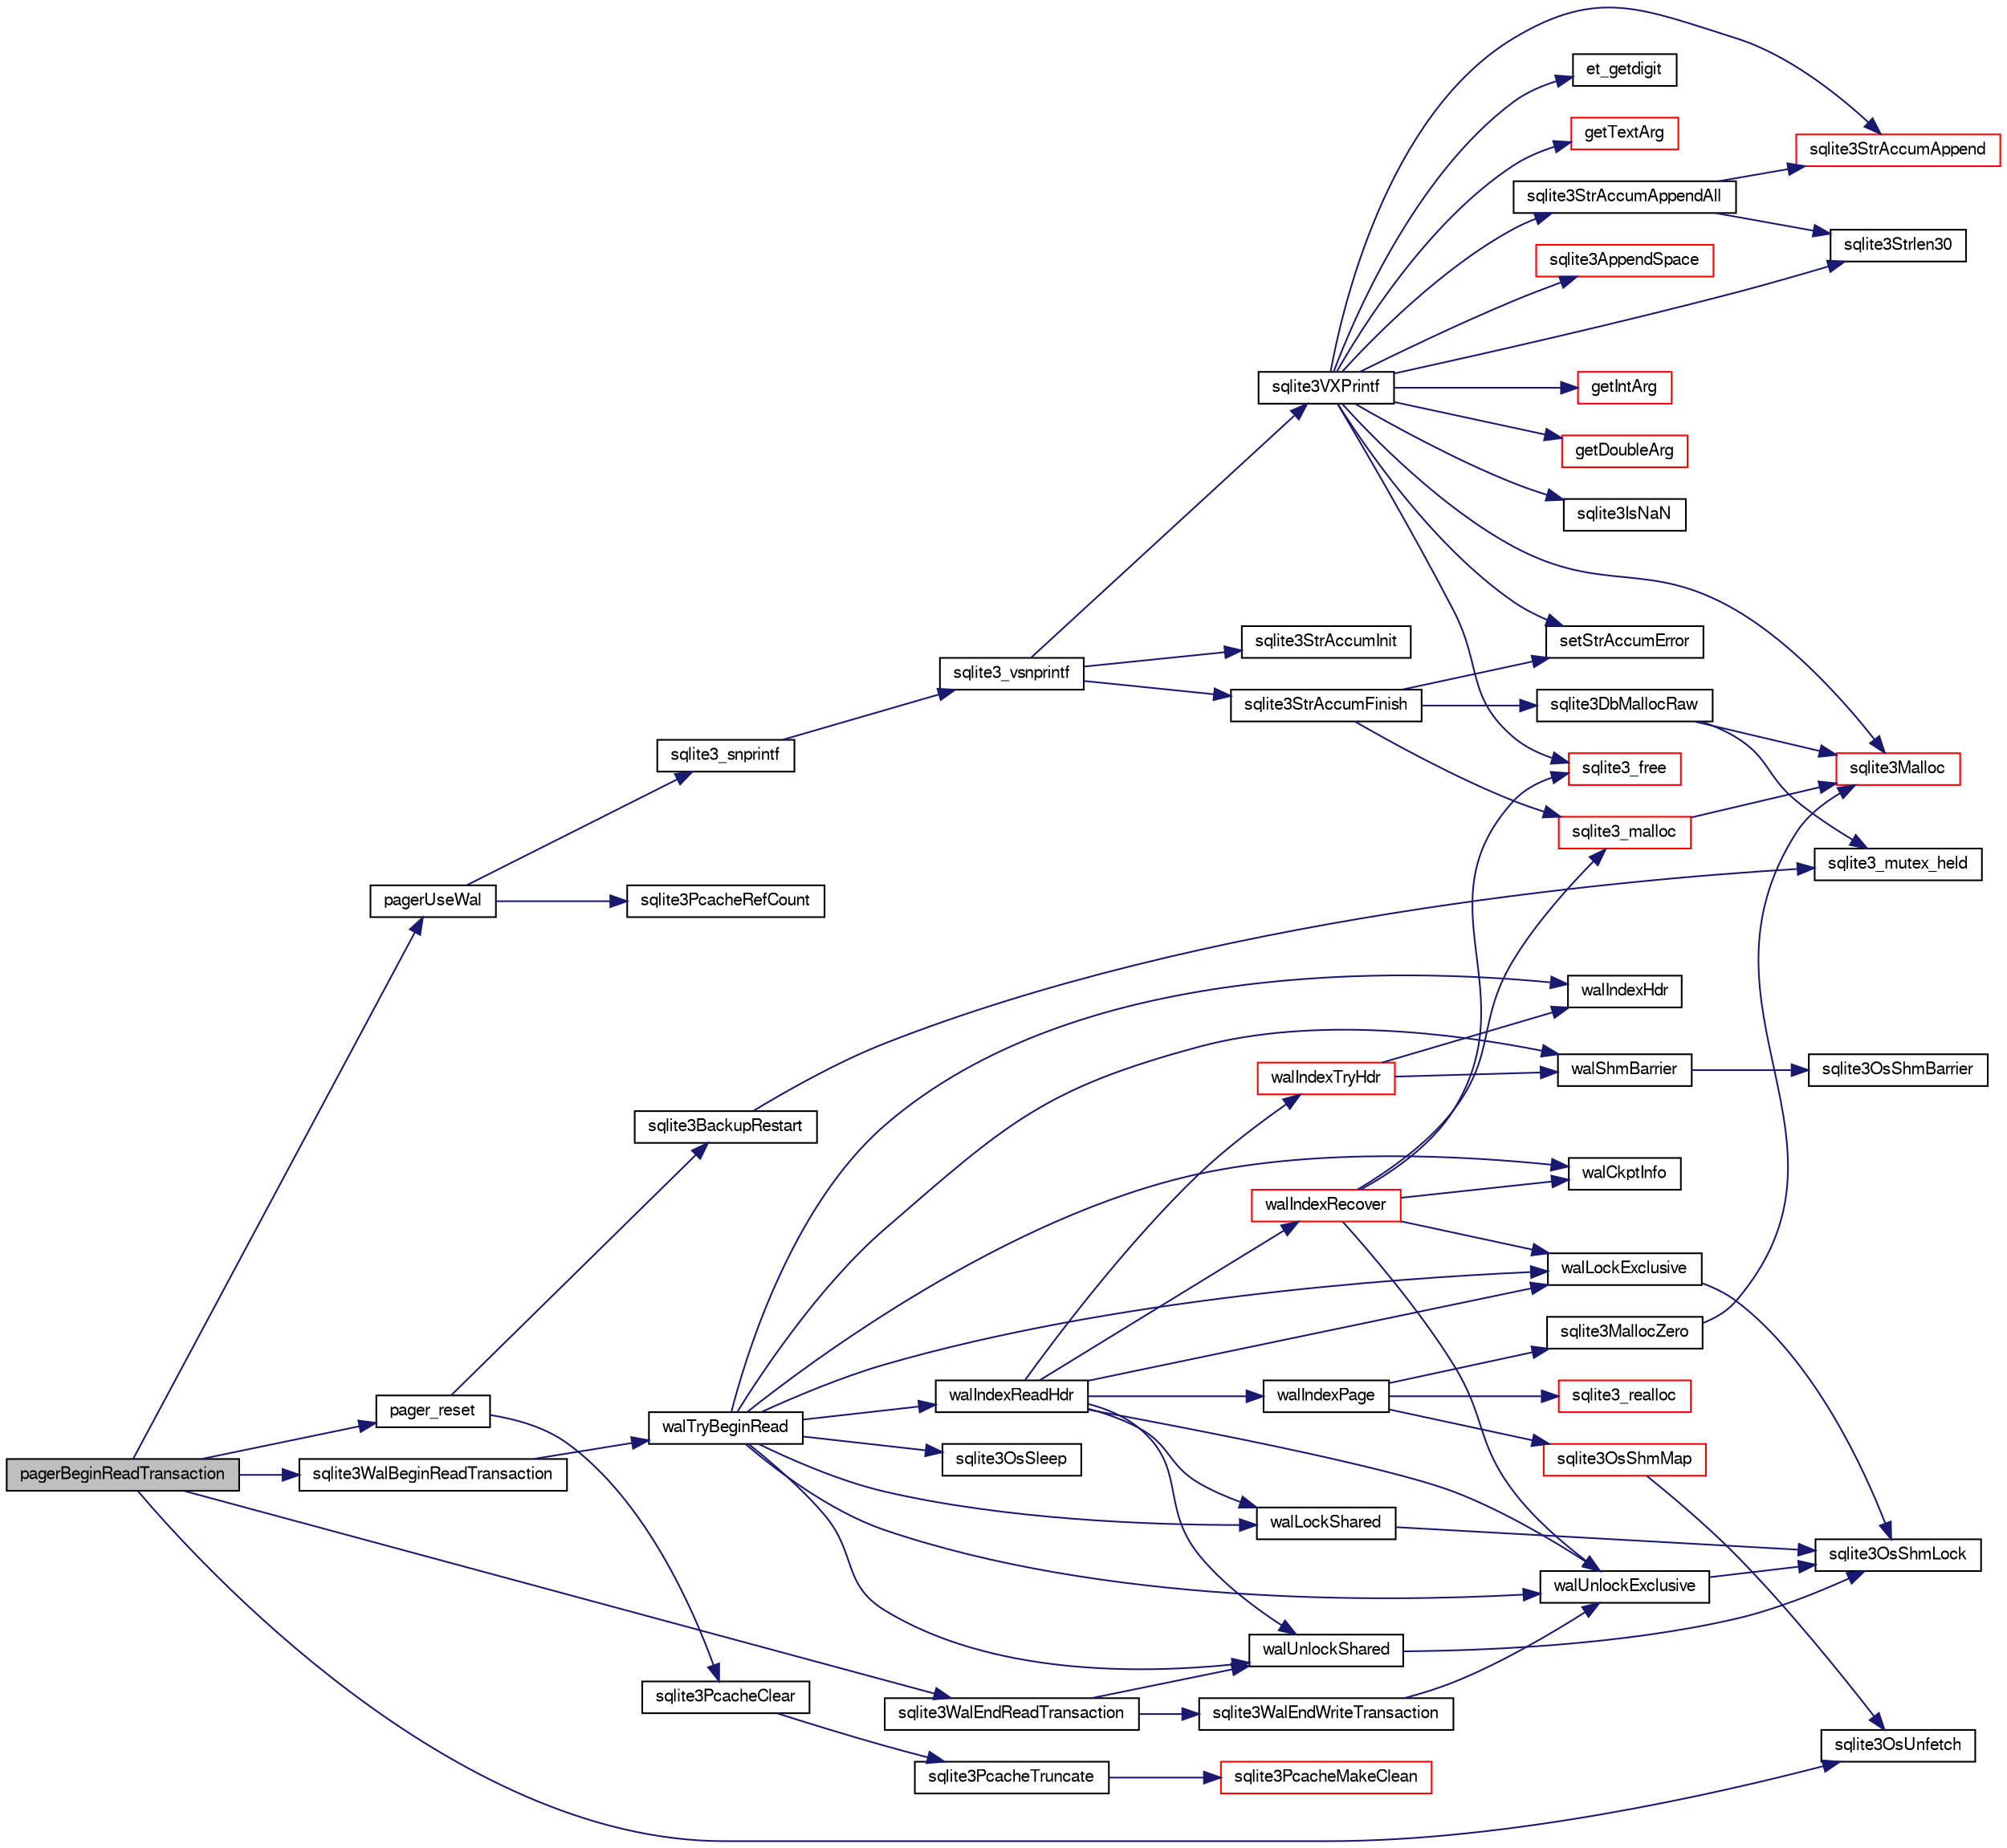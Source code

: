 digraph "pagerBeginReadTransaction"
{
  edge [fontname="FreeSans",fontsize="10",labelfontname="FreeSans",labelfontsize="10"];
  node [fontname="FreeSans",fontsize="10",shape=record];
  rankdir="LR";
  Node199060 [label="pagerBeginReadTransaction",height=0.2,width=0.4,color="black", fillcolor="grey75", style="filled", fontcolor="black"];
  Node199060 -> Node199061 [color="midnightblue",fontsize="10",style="solid",fontname="FreeSans"];
  Node199061 [label="pagerUseWal",height=0.2,width=0.4,color="black", fillcolor="white", style="filled",URL="$sqlite3_8c.html#a31def80bfe1de9284d635ba190a5eb68"];
  Node199061 -> Node199062 [color="midnightblue",fontsize="10",style="solid",fontname="FreeSans"];
  Node199062 [label="sqlite3PcacheRefCount",height=0.2,width=0.4,color="black", fillcolor="white", style="filled",URL="$sqlite3_8c.html#adee2536d23ec9628e0883ccab03b3429"];
  Node199061 -> Node199063 [color="midnightblue",fontsize="10",style="solid",fontname="FreeSans"];
  Node199063 [label="sqlite3_snprintf",height=0.2,width=0.4,color="black", fillcolor="white", style="filled",URL="$sqlite3_8c.html#aa2695a752e971577f5784122f2013c40"];
  Node199063 -> Node199064 [color="midnightblue",fontsize="10",style="solid",fontname="FreeSans"];
  Node199064 [label="sqlite3_vsnprintf",height=0.2,width=0.4,color="black", fillcolor="white", style="filled",URL="$sqlite3_8c.html#a0862c03aea71d62847e452aa655add42"];
  Node199064 -> Node199065 [color="midnightblue",fontsize="10",style="solid",fontname="FreeSans"];
  Node199065 [label="sqlite3StrAccumInit",height=0.2,width=0.4,color="black", fillcolor="white", style="filled",URL="$sqlite3_8c.html#aabf95e113b9d54d519cd15a56215f560"];
  Node199064 -> Node199066 [color="midnightblue",fontsize="10",style="solid",fontname="FreeSans"];
  Node199066 [label="sqlite3VXPrintf",height=0.2,width=0.4,color="black", fillcolor="white", style="filled",URL="$sqlite3_8c.html#a63c25806c9bd4a2b76f9a0eb232c6bde"];
  Node199066 -> Node199067 [color="midnightblue",fontsize="10",style="solid",fontname="FreeSans"];
  Node199067 [label="sqlite3StrAccumAppend",height=0.2,width=0.4,color="red", fillcolor="white", style="filled",URL="$sqlite3_8c.html#a56664fa33def33c5a5245b623441d5e0"];
  Node199066 -> Node199339 [color="midnightblue",fontsize="10",style="solid",fontname="FreeSans"];
  Node199339 [label="getIntArg",height=0.2,width=0.4,color="red", fillcolor="white", style="filled",URL="$sqlite3_8c.html#abff258963dbd9205fb299851a64c67be"];
  Node199066 -> Node199085 [color="midnightblue",fontsize="10",style="solid",fontname="FreeSans"];
  Node199085 [label="sqlite3Malloc",height=0.2,width=0.4,color="red", fillcolor="white", style="filled",URL="$sqlite3_8c.html#a361a2eaa846b1885f123abe46f5d8b2b"];
  Node199066 -> Node199070 [color="midnightblue",fontsize="10",style="solid",fontname="FreeSans"];
  Node199070 [label="setStrAccumError",height=0.2,width=0.4,color="black", fillcolor="white", style="filled",URL="$sqlite3_8c.html#a3dc479a1fc8ba1ab8edfe51f8a0b102c"];
  Node199066 -> Node199340 [color="midnightblue",fontsize="10",style="solid",fontname="FreeSans"];
  Node199340 [label="getDoubleArg",height=0.2,width=0.4,color="red", fillcolor="white", style="filled",URL="$sqlite3_8c.html#a1cf25120072c85bd261983b24c12c3d9"];
  Node199066 -> Node199232 [color="midnightblue",fontsize="10",style="solid",fontname="FreeSans"];
  Node199232 [label="sqlite3IsNaN",height=0.2,width=0.4,color="black", fillcolor="white", style="filled",URL="$sqlite3_8c.html#aed4d78203877c3486765ccbc7feebb50"];
  Node199066 -> Node199152 [color="midnightblue",fontsize="10",style="solid",fontname="FreeSans"];
  Node199152 [label="sqlite3Strlen30",height=0.2,width=0.4,color="black", fillcolor="white", style="filled",URL="$sqlite3_8c.html#a3dcd80ba41f1a308193dee74857b62a7"];
  Node199066 -> Node199341 [color="midnightblue",fontsize="10",style="solid",fontname="FreeSans"];
  Node199341 [label="et_getdigit",height=0.2,width=0.4,color="black", fillcolor="white", style="filled",URL="$sqlite3_8c.html#a40c5a308749ad07cc2397a53e081bff0"];
  Node199066 -> Node199342 [color="midnightblue",fontsize="10",style="solid",fontname="FreeSans"];
  Node199342 [label="getTextArg",height=0.2,width=0.4,color="red", fillcolor="white", style="filled",URL="$sqlite3_8c.html#afbb41850423ef20071cefaab0431e04d"];
  Node199066 -> Node199343 [color="midnightblue",fontsize="10",style="solid",fontname="FreeSans"];
  Node199343 [label="sqlite3StrAccumAppendAll",height=0.2,width=0.4,color="black", fillcolor="white", style="filled",URL="$sqlite3_8c.html#acaf8f3e4f99a3c3a4a77e9c987547289"];
  Node199343 -> Node199067 [color="midnightblue",fontsize="10",style="solid",fontname="FreeSans"];
  Node199343 -> Node199152 [color="midnightblue",fontsize="10",style="solid",fontname="FreeSans"];
  Node199066 -> Node199344 [color="midnightblue",fontsize="10",style="solid",fontname="FreeSans"];
  Node199344 [label="sqlite3AppendSpace",height=0.2,width=0.4,color="red", fillcolor="white", style="filled",URL="$sqlite3_8c.html#aefd38a5afc0020d4a93855c3ee7c63a8"];
  Node199066 -> Node199078 [color="midnightblue",fontsize="10",style="solid",fontname="FreeSans"];
  Node199078 [label="sqlite3_free",height=0.2,width=0.4,color="red", fillcolor="white", style="filled",URL="$sqlite3_8c.html#a6552349e36a8a691af5487999ab09519"];
  Node199064 -> Node199116 [color="midnightblue",fontsize="10",style="solid",fontname="FreeSans"];
  Node199116 [label="sqlite3StrAccumFinish",height=0.2,width=0.4,color="black", fillcolor="white", style="filled",URL="$sqlite3_8c.html#adb7f26b10ac1b847db6f000ef4c2e2ba"];
  Node199116 -> Node199084 [color="midnightblue",fontsize="10",style="solid",fontname="FreeSans"];
  Node199084 [label="sqlite3DbMallocRaw",height=0.2,width=0.4,color="black", fillcolor="white", style="filled",URL="$sqlite3_8c.html#abbe8be0cf7175e11ddc3e2218fad924e"];
  Node199084 -> Node199073 [color="midnightblue",fontsize="10",style="solid",fontname="FreeSans"];
  Node199073 [label="sqlite3_mutex_held",height=0.2,width=0.4,color="black", fillcolor="white", style="filled",URL="$sqlite3_8c.html#acf77da68932b6bc163c5e68547ecc3e7"];
  Node199084 -> Node199085 [color="midnightblue",fontsize="10",style="solid",fontname="FreeSans"];
  Node199116 -> Node199117 [color="midnightblue",fontsize="10",style="solid",fontname="FreeSans"];
  Node199117 [label="sqlite3_malloc",height=0.2,width=0.4,color="red", fillcolor="white", style="filled",URL="$sqlite3_8c.html#ac79dba55fc32b6a840cf5a9769bce7cd"];
  Node199117 -> Node199085 [color="midnightblue",fontsize="10",style="solid",fontname="FreeSans"];
  Node199116 -> Node199070 [color="midnightblue",fontsize="10",style="solid",fontname="FreeSans"];
  Node199060 -> Node199345 [color="midnightblue",fontsize="10",style="solid",fontname="FreeSans"];
  Node199345 [label="sqlite3WalEndReadTransaction",height=0.2,width=0.4,color="black", fillcolor="white", style="filled",URL="$sqlite3_8c.html#a2d0ec4393370b11b4db7d9836d38eb40"];
  Node199345 -> Node199346 [color="midnightblue",fontsize="10",style="solid",fontname="FreeSans"];
  Node199346 [label="sqlite3WalEndWriteTransaction",height=0.2,width=0.4,color="black", fillcolor="white", style="filled",URL="$sqlite3_8c.html#a0ae58a14b40600fb21130cc4d595acc9"];
  Node199346 -> Node199347 [color="midnightblue",fontsize="10",style="solid",fontname="FreeSans"];
  Node199347 [label="walUnlockExclusive",height=0.2,width=0.4,color="black", fillcolor="white", style="filled",URL="$sqlite3_8c.html#a7ef6fcadaaeb9b36d1b9eaaf7e8f3311"];
  Node199347 -> Node199348 [color="midnightblue",fontsize="10",style="solid",fontname="FreeSans"];
  Node199348 [label="sqlite3OsShmLock",height=0.2,width=0.4,color="black", fillcolor="white", style="filled",URL="$sqlite3_8c.html#a1832b805275450abac06bf8da21489f3"];
  Node199345 -> Node199349 [color="midnightblue",fontsize="10",style="solid",fontname="FreeSans"];
  Node199349 [label="walUnlockShared",height=0.2,width=0.4,color="black", fillcolor="white", style="filled",URL="$sqlite3_8c.html#a766d6112d5beb2d9a4fb6e007b591514"];
  Node199349 -> Node199348 [color="midnightblue",fontsize="10",style="solid",fontname="FreeSans"];
  Node199060 -> Node199350 [color="midnightblue",fontsize="10",style="solid",fontname="FreeSans"];
  Node199350 [label="sqlite3WalBeginReadTransaction",height=0.2,width=0.4,color="black", fillcolor="white", style="filled",URL="$sqlite3_8c.html#a4a23329d9a3206642b307e6d22635f95"];
  Node199350 -> Node199351 [color="midnightblue",fontsize="10",style="solid",fontname="FreeSans"];
  Node199351 [label="walTryBeginRead",height=0.2,width=0.4,color="black", fillcolor="white", style="filled",URL="$sqlite3_8c.html#a7145b08b2ade973da4b1f5882e2fa21f"];
  Node199351 -> Node199352 [color="midnightblue",fontsize="10",style="solid",fontname="FreeSans"];
  Node199352 [label="sqlite3OsSleep",height=0.2,width=0.4,color="black", fillcolor="white", style="filled",URL="$sqlite3_8c.html#a216e62c25d04d125926034ac185cc9f4"];
  Node199351 -> Node199353 [color="midnightblue",fontsize="10",style="solid",fontname="FreeSans"];
  Node199353 [label="walIndexReadHdr",height=0.2,width=0.4,color="black", fillcolor="white", style="filled",URL="$sqlite3_8c.html#a66529e9c71a2bef92c4eb34bdd3a72a2"];
  Node199353 -> Node199354 [color="midnightblue",fontsize="10",style="solid",fontname="FreeSans"];
  Node199354 [label="walIndexPage",height=0.2,width=0.4,color="black", fillcolor="white", style="filled",URL="$sqlite3_8c.html#affd3251fd1aa1218170d421177256e24"];
  Node199354 -> Node199264 [color="midnightblue",fontsize="10",style="solid",fontname="FreeSans"];
  Node199264 [label="sqlite3_realloc",height=0.2,width=0.4,color="red", fillcolor="white", style="filled",URL="$sqlite3_8c.html#a822d9e42f6ab4b2ec803f311aeb9618d"];
  Node199354 -> Node199097 [color="midnightblue",fontsize="10",style="solid",fontname="FreeSans"];
  Node199097 [label="sqlite3MallocZero",height=0.2,width=0.4,color="black", fillcolor="white", style="filled",URL="$sqlite3_8c.html#ab3e07a30b9b5471f9f5e8f9cb7229934"];
  Node199097 -> Node199085 [color="midnightblue",fontsize="10",style="solid",fontname="FreeSans"];
  Node199354 -> Node199355 [color="midnightblue",fontsize="10",style="solid",fontname="FreeSans"];
  Node199355 [label="sqlite3OsShmMap",height=0.2,width=0.4,color="red", fillcolor="white", style="filled",URL="$sqlite3_8c.html#a04a984c66d8178200fe9a3ff100e20d3"];
  Node199355 -> Node199357 [color="midnightblue",fontsize="10",style="solid",fontname="FreeSans"];
  Node199357 [label="sqlite3OsUnfetch",height=0.2,width=0.4,color="black", fillcolor="white", style="filled",URL="$sqlite3_8c.html#abc0da72cb8b8989cf8708b572fe5fef4"];
  Node199353 -> Node199358 [color="midnightblue",fontsize="10",style="solid",fontname="FreeSans"];
  Node199358 [label="walIndexTryHdr",height=0.2,width=0.4,color="red", fillcolor="white", style="filled",URL="$sqlite3_8c.html#ade661e556c040b7730356a57222d3ad2"];
  Node199358 -> Node199359 [color="midnightblue",fontsize="10",style="solid",fontname="FreeSans"];
  Node199359 [label="walIndexHdr",height=0.2,width=0.4,color="black", fillcolor="white", style="filled",URL="$sqlite3_8c.html#aab2cbd233e7f954c7a260578027bb0ca"];
  Node199358 -> Node199360 [color="midnightblue",fontsize="10",style="solid",fontname="FreeSans"];
  Node199360 [label="walShmBarrier",height=0.2,width=0.4,color="black", fillcolor="white", style="filled",URL="$sqlite3_8c.html#ad2521f6deb16bf6c132c44687dd5fd4b"];
  Node199360 -> Node199361 [color="midnightblue",fontsize="10",style="solid",fontname="FreeSans"];
  Node199361 [label="sqlite3OsShmBarrier",height=0.2,width=0.4,color="black", fillcolor="white", style="filled",URL="$sqlite3_8c.html#a57052198198859565aeda03fd69bbcab"];
  Node199353 -> Node199363 [color="midnightblue",fontsize="10",style="solid",fontname="FreeSans"];
  Node199363 [label="walLockShared",height=0.2,width=0.4,color="black", fillcolor="white", style="filled",URL="$sqlite3_8c.html#aec5e744b83679f0e56ad66abb849a7af"];
  Node199363 -> Node199348 [color="midnightblue",fontsize="10",style="solid",fontname="FreeSans"];
  Node199353 -> Node199349 [color="midnightblue",fontsize="10",style="solid",fontname="FreeSans"];
  Node199353 -> Node199364 [color="midnightblue",fontsize="10",style="solid",fontname="FreeSans"];
  Node199364 [label="walLockExclusive",height=0.2,width=0.4,color="black", fillcolor="white", style="filled",URL="$sqlite3_8c.html#a4625e58ad3fd85c21cf16275c458f154"];
  Node199364 -> Node199348 [color="midnightblue",fontsize="10",style="solid",fontname="FreeSans"];
  Node199353 -> Node199365 [color="midnightblue",fontsize="10",style="solid",fontname="FreeSans"];
  Node199365 [label="walIndexRecover",height=0.2,width=0.4,color="red", fillcolor="white", style="filled",URL="$sqlite3_8c.html#ab4ee99f3710323acbeb6c495dd18d205"];
  Node199365 -> Node199364 [color="midnightblue",fontsize="10",style="solid",fontname="FreeSans"];
  Node199365 -> Node199117 [color="midnightblue",fontsize="10",style="solid",fontname="FreeSans"];
  Node199365 -> Node199078 [color="midnightblue",fontsize="10",style="solid",fontname="FreeSans"];
  Node199365 -> Node199377 [color="midnightblue",fontsize="10",style="solid",fontname="FreeSans"];
  Node199377 [label="walCkptInfo",height=0.2,width=0.4,color="black", fillcolor="white", style="filled",URL="$sqlite3_8c.html#ad84967d160cb3a294c0a992c47a702da"];
  Node199365 -> Node199347 [color="midnightblue",fontsize="10",style="solid",fontname="FreeSans"];
  Node199353 -> Node199347 [color="midnightblue",fontsize="10",style="solid",fontname="FreeSans"];
  Node199351 -> Node199363 [color="midnightblue",fontsize="10",style="solid",fontname="FreeSans"];
  Node199351 -> Node199349 [color="midnightblue",fontsize="10",style="solid",fontname="FreeSans"];
  Node199351 -> Node199377 [color="midnightblue",fontsize="10",style="solid",fontname="FreeSans"];
  Node199351 -> Node199360 [color="midnightblue",fontsize="10",style="solid",fontname="FreeSans"];
  Node199351 -> Node199359 [color="midnightblue",fontsize="10",style="solid",fontname="FreeSans"];
  Node199351 -> Node199364 [color="midnightblue",fontsize="10",style="solid",fontname="FreeSans"];
  Node199351 -> Node199347 [color="midnightblue",fontsize="10",style="solid",fontname="FreeSans"];
  Node199060 -> Node199378 [color="midnightblue",fontsize="10",style="solid",fontname="FreeSans"];
  Node199378 [label="pager_reset",height=0.2,width=0.4,color="black", fillcolor="white", style="filled",URL="$sqlite3_8c.html#a80434ecc2e0b58eea05c79b1690be582"];
  Node199378 -> Node199379 [color="midnightblue",fontsize="10",style="solid",fontname="FreeSans"];
  Node199379 [label="sqlite3BackupRestart",height=0.2,width=0.4,color="black", fillcolor="white", style="filled",URL="$sqlite3_8c.html#a51c915452a70527bce99483f8eac02b8"];
  Node199379 -> Node199073 [color="midnightblue",fontsize="10",style="solid",fontname="FreeSans"];
  Node199378 -> Node199380 [color="midnightblue",fontsize="10",style="solid",fontname="FreeSans"];
  Node199380 [label="sqlite3PcacheClear",height=0.2,width=0.4,color="black", fillcolor="white", style="filled",URL="$sqlite3_8c.html#ae4bcea77d6c756c9ad6ef25739172928"];
  Node199380 -> Node199381 [color="midnightblue",fontsize="10",style="solid",fontname="FreeSans"];
  Node199381 [label="sqlite3PcacheTruncate",height=0.2,width=0.4,color="black", fillcolor="white", style="filled",URL="$sqlite3_8c.html#aa25da46a83609c408a14977a087af782"];
  Node199381 -> Node199382 [color="midnightblue",fontsize="10",style="solid",fontname="FreeSans"];
  Node199382 [label="sqlite3PcacheMakeClean",height=0.2,width=0.4,color="red", fillcolor="white", style="filled",URL="$sqlite3_8c.html#ac00d8abc5cdfaa4da090c03d2b24711c"];
  Node199060 -> Node199357 [color="midnightblue",fontsize="10",style="solid",fontname="FreeSans"];
}

